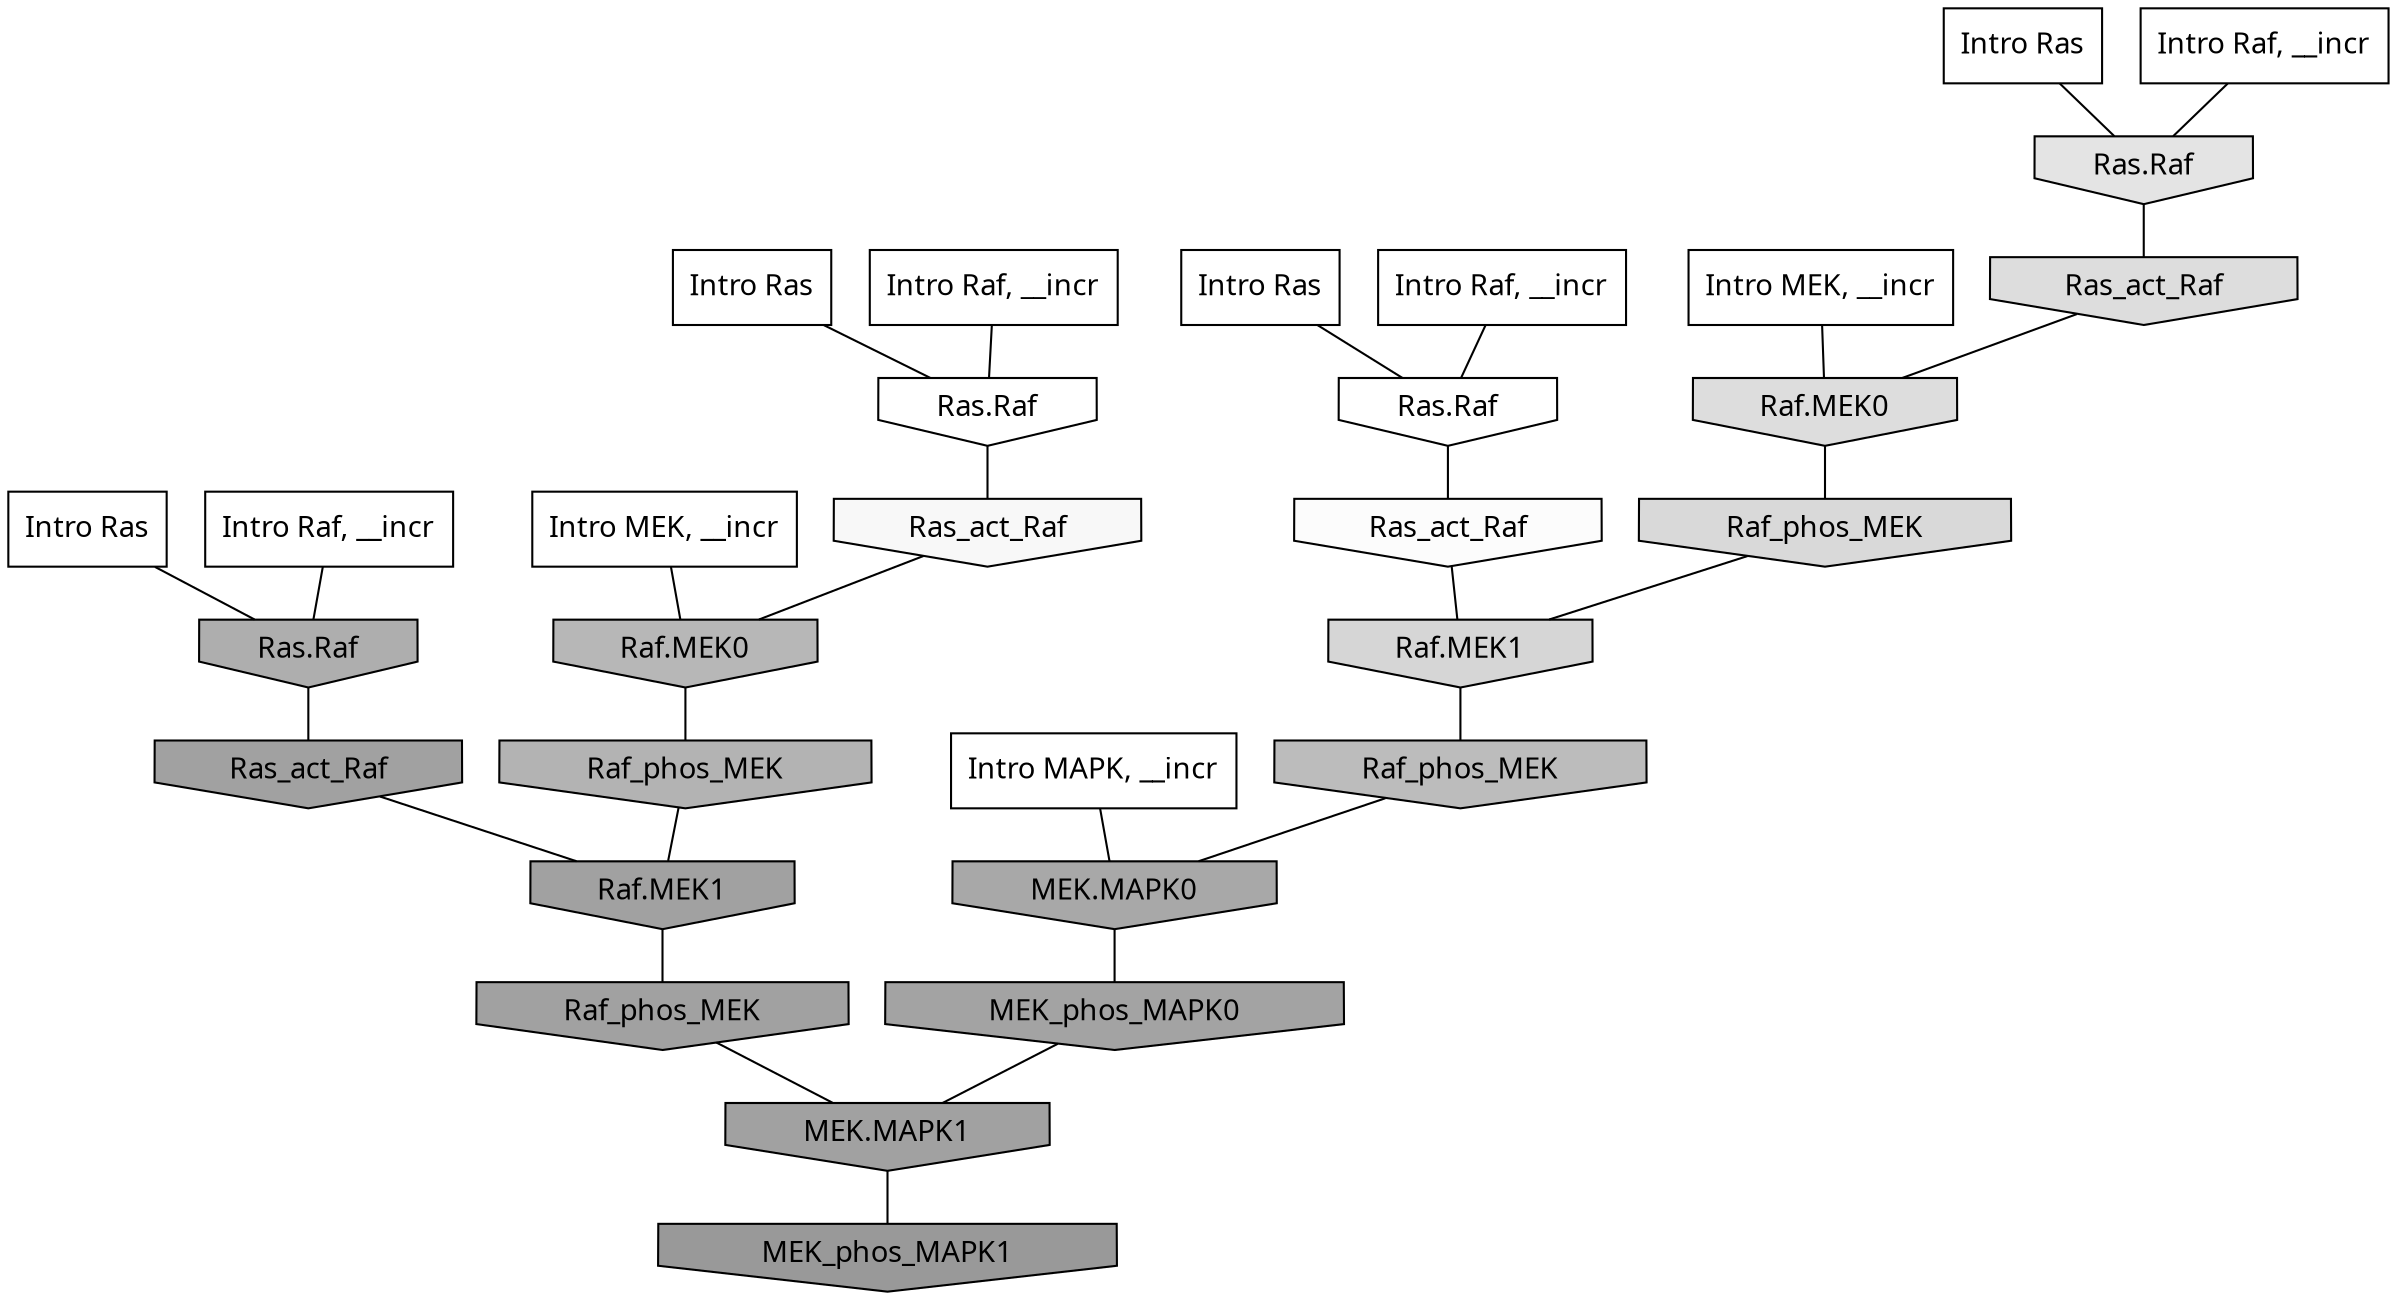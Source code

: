 digraph G{
  rankdir="TB";
  ranksep=0.30;
  node [fontname="CMU Serif"];
  edge [fontname="CMU Serif"];
  
  16 [label="Intro Ras", shape=rectangle, style=filled, fillcolor="0.000 0.000 1.000"]
  
  24 [label="Intro Ras", shape=rectangle, style=filled, fillcolor="0.000 0.000 1.000"]
  
  29 [label="Intro Ras", shape=rectangle, style=filled, fillcolor="0.000 0.000 1.000"]
  
  94 [label="Intro Ras", shape=rectangle, style=filled, fillcolor="0.000 0.000 1.000"]
  
  120 [label="Intro Raf, __incr", shape=rectangle, style=filled, fillcolor="0.000 0.000 1.000"]
  
  277 [label="Intro Raf, __incr", shape=rectangle, style=filled, fillcolor="0.000 0.000 1.000"]
  
  531 [label="Intro Raf, __incr", shape=rectangle, style=filled, fillcolor="0.000 0.000 1.000"]
  
  646 [label="Intro Raf, __incr", shape=rectangle, style=filled, fillcolor="0.000 0.000 1.000"]
  
  1567 [label="Intro MEK, __incr", shape=rectangle, style=filled, fillcolor="0.000 0.000 1.000"]
  
  1869 [label="Intro MEK, __incr", shape=rectangle, style=filled, fillcolor="0.000 0.000 1.000"]
  
  2843 [label="Intro MAPK, __incr", shape=rectangle, style=filled, fillcolor="0.000 0.000 1.000"]
  
  3256 [label="Ras.Raf", shape=invhouse, style=filled, fillcolor="0.000 0.000 1.000"]
  
  3283 [label="Ras.Raf", shape=invhouse, style=filled, fillcolor="0.000 0.000 1.000"]
  
  3404 [label="Ras_act_Raf", shape=invhouse, style=filled, fillcolor="0.000 0.000 0.985"]
  
  3480 [label="Ras_act_Raf", shape=invhouse, style=filled, fillcolor="0.000 0.000 0.972"]
  
  4434 [label="Ras.Raf", shape=invhouse, style=filled, fillcolor="0.000 0.000 0.891"]
  
  4821 [label="Ras_act_Raf", shape=invhouse, style=filled, fillcolor="0.000 0.000 0.867"]
  
  4823 [label="Raf.MEK0", shape=invhouse, style=filled, fillcolor="0.000 0.000 0.867"]
  
  5048 [label="Raf_phos_MEK", shape=invhouse, style=filled, fillcolor="0.000 0.000 0.850"]
  
  5263 [label="Raf.MEK1", shape=invhouse, style=filled, fillcolor="0.000 0.000 0.838"]
  
  7446 [label="Raf_phos_MEK", shape=invhouse, style=filled, fillcolor="0.000 0.000 0.738"]
  
  8141 [label="Raf.MEK0", shape=invhouse, style=filled, fillcolor="0.000 0.000 0.716"]
  
  8585 [label="Raf_phos_MEK", shape=invhouse, style=filled, fillcolor="0.000 0.000 0.702"]
  
  9251 [label="Ras.Raf", shape=invhouse, style=filled, fillcolor="0.000 0.000 0.682"]
  
  10268 [label="MEK.MAPK0", shape=invhouse, style=filled, fillcolor="0.000 0.000 0.659"]
  
  11316 [label="MEK_phos_MAPK0", shape=invhouse, style=filled, fillcolor="0.000 0.000 0.637"]
  
  11705 [label="Ras_act_Raf", shape=invhouse, style=filled, fillcolor="0.000 0.000 0.630"]
  
  11708 [label="Raf.MEK1", shape=invhouse, style=filled, fillcolor="0.000 0.000 0.630"]
  
  11709 [label="Raf_phos_MEK", shape=invhouse, style=filled, fillcolor="0.000 0.000 0.630"]
  
  11711 [label="MEK.MAPK1", shape=invhouse, style=filled, fillcolor="0.000 0.000 0.630"]
  
  13446 [label="MEK_phos_MAPK1", shape=invhouse, style=filled, fillcolor="0.000 0.000 0.600"]
  
  
  11711 -> 13446 [dir=none, color="0.000 0.000 0.000"] 
  11709 -> 11711 [dir=none, color="0.000 0.000 0.000"] 
  11708 -> 11709 [dir=none, color="0.000 0.000 0.000"] 
  11705 -> 11708 [dir=none, color="0.000 0.000 0.000"] 
  11316 -> 11711 [dir=none, color="0.000 0.000 0.000"] 
  10268 -> 11316 [dir=none, color="0.000 0.000 0.000"] 
  9251 -> 11705 [dir=none, color="0.000 0.000 0.000"] 
  8585 -> 11708 [dir=none, color="0.000 0.000 0.000"] 
  8141 -> 8585 [dir=none, color="0.000 0.000 0.000"] 
  7446 -> 10268 [dir=none, color="0.000 0.000 0.000"] 
  5263 -> 7446 [dir=none, color="0.000 0.000 0.000"] 
  5048 -> 5263 [dir=none, color="0.000 0.000 0.000"] 
  4823 -> 5048 [dir=none, color="0.000 0.000 0.000"] 
  4821 -> 4823 [dir=none, color="0.000 0.000 0.000"] 
  4434 -> 4821 [dir=none, color="0.000 0.000 0.000"] 
  3480 -> 8141 [dir=none, color="0.000 0.000 0.000"] 
  3404 -> 5263 [dir=none, color="0.000 0.000 0.000"] 
  3283 -> 3480 [dir=none, color="0.000 0.000 0.000"] 
  3256 -> 3404 [dir=none, color="0.000 0.000 0.000"] 
  2843 -> 10268 [dir=none, color="0.000 0.000 0.000"] 
  1869 -> 4823 [dir=none, color="0.000 0.000 0.000"] 
  1567 -> 8141 [dir=none, color="0.000 0.000 0.000"] 
  646 -> 9251 [dir=none, color="0.000 0.000 0.000"] 
  531 -> 3283 [dir=none, color="0.000 0.000 0.000"] 
  277 -> 3256 [dir=none, color="0.000 0.000 0.000"] 
  120 -> 4434 [dir=none, color="0.000 0.000 0.000"] 
  94 -> 3283 [dir=none, color="0.000 0.000 0.000"] 
  29 -> 4434 [dir=none, color="0.000 0.000 0.000"] 
  24 -> 3256 [dir=none, color="0.000 0.000 0.000"] 
  16 -> 9251 [dir=none, color="0.000 0.000 0.000"] 
  
  }
